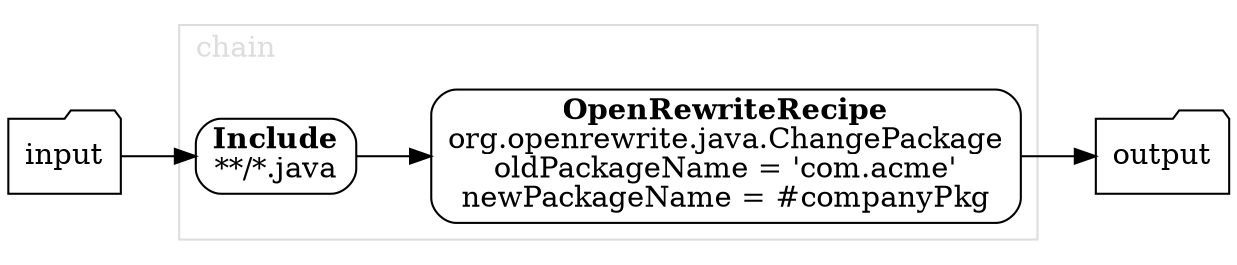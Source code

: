 // This file was auto-generated from open-rewrite-recipe.yaml - DO NOT MODIFY

digraph G {
  rankdir="LR";
  labeljust="l";
  node [shape="rect"; style="rounded"; ]


  String_5ce33a58 [label="input"; shape="folder"; ]
  String_78a287ed [label="output"; shape="folder"; ]

  String_5ce33a58 -> Include_361c294e;
  OpenRewriteRecipe_15a902e7 -> String_78a287ed;

  subgraph cluster_3a1d593e {
    label=<chain>;
    color="#DDDDDD";
    fontcolor="#dddddd";

    Include_361c294e [label=<<b>Include</b><br/>**/*.java>; ]
    OpenRewriteRecipe_15a902e7 [label=<<b>OpenRewriteRecipe</b><br/>org.openrewrite.java.ChangePackage<br/>oldPackageName = 'com.acme'<br/>newPackageName = #companyPkg>; ]

    Include_361c294e -> OpenRewriteRecipe_15a902e7;
  }
}
